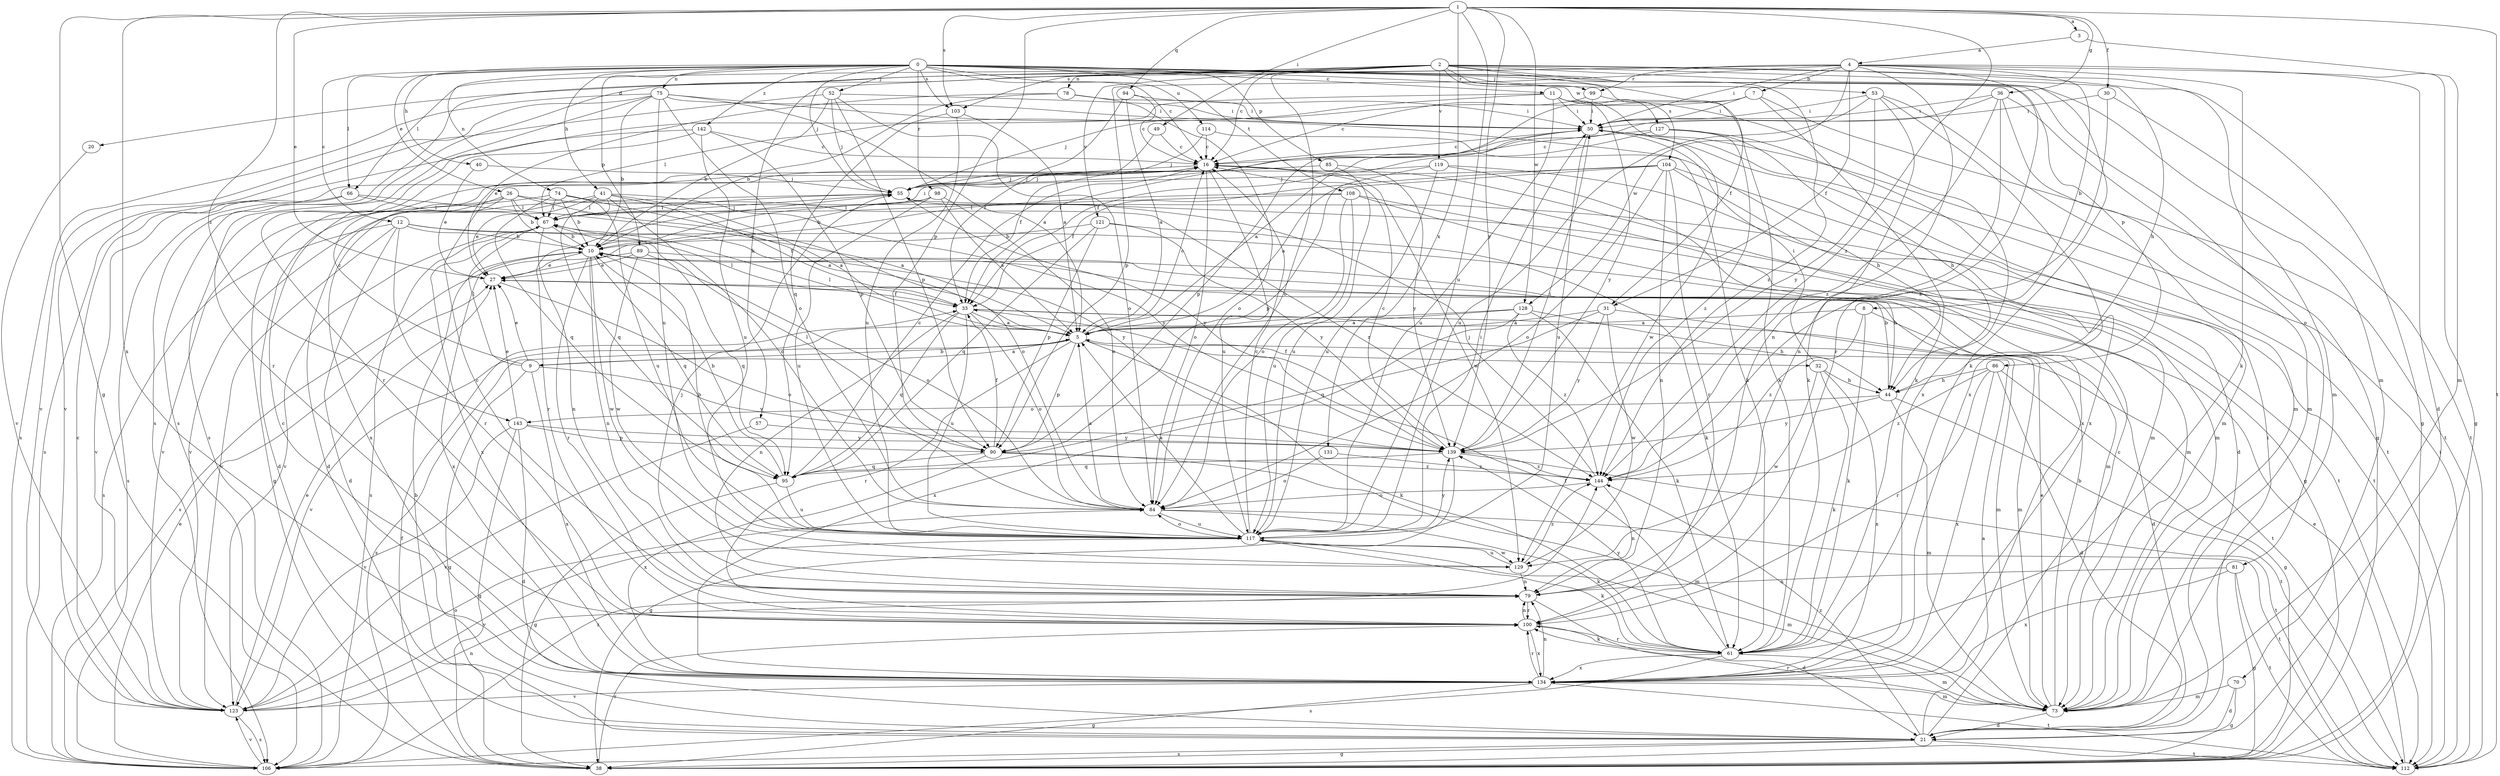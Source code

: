 strict digraph  {
0;
1;
2;
3;
4;
5;
7;
8;
9;
10;
11;
12;
16;
20;
21;
26;
27;
30;
31;
32;
33;
36;
38;
40;
41;
44;
49;
50;
52;
53;
55;
57;
61;
66;
67;
70;
73;
74;
75;
78;
79;
81;
84;
85;
86;
89;
90;
94;
95;
98;
99;
100;
103;
104;
106;
108;
112;
114;
117;
119;
121;
123;
127;
128;
129;
131;
134;
139;
142;
143;
144;
0 -> 11  [label=c];
0 -> 12  [label=c];
0 -> 16  [label=c];
0 -> 26  [label=e];
0 -> 40  [label=h];
0 -> 41  [label=h];
0 -> 52  [label=j];
0 -> 53  [label=j];
0 -> 55  [label=j];
0 -> 66  [label=l];
0 -> 70  [label=m];
0 -> 74  [label=n];
0 -> 75  [label=n];
0 -> 81  [label=o];
0 -> 85  [label=p];
0 -> 86  [label=p];
0 -> 89  [label=p];
0 -> 98  [label=r];
0 -> 103  [label=s];
0 -> 108  [label=t];
0 -> 114  [label=u];
0 -> 127  [label=w];
0 -> 142  [label=z];
1 -> 3  [label=a];
1 -> 27  [label=e];
1 -> 30  [label=f];
1 -> 36  [label=g];
1 -> 38  [label=g];
1 -> 49  [label=i];
1 -> 90  [label=p];
1 -> 94  [label=q];
1 -> 103  [label=s];
1 -> 112  [label=t];
1 -> 117  [label=u];
1 -> 128  [label=w];
1 -> 131  [label=x];
1 -> 134  [label=x];
1 -> 139  [label=y];
1 -> 143  [label=z];
1 -> 144  [label=z];
2 -> 16  [label=c];
2 -> 31  [label=f];
2 -> 38  [label=g];
2 -> 44  [label=h];
2 -> 57  [label=k];
2 -> 61  [label=k];
2 -> 66  [label=l];
2 -> 73  [label=m];
2 -> 78  [label=n];
2 -> 84  [label=o];
2 -> 99  [label=r];
2 -> 103  [label=s];
2 -> 104  [label=s];
2 -> 106  [label=s];
2 -> 119  [label=v];
2 -> 121  [label=v];
2 -> 144  [label=z];
3 -> 4  [label=a];
3 -> 73  [label=m];
4 -> 7  [label=b];
4 -> 8  [label=b];
4 -> 20  [label=d];
4 -> 21  [label=d];
4 -> 31  [label=f];
4 -> 38  [label=g];
4 -> 50  [label=i];
4 -> 61  [label=k];
4 -> 79  [label=n];
4 -> 90  [label=p];
4 -> 99  [label=r];
4 -> 100  [label=r];
4 -> 106  [label=s];
4 -> 128  [label=w];
5 -> 9  [label=b];
5 -> 16  [label=c];
5 -> 32  [label=f];
5 -> 61  [label=k];
5 -> 67  [label=l];
5 -> 90  [label=p];
5 -> 100  [label=r];
5 -> 106  [label=s];
7 -> 33  [label=f];
7 -> 50  [label=i];
7 -> 55  [label=j];
7 -> 61  [label=k];
7 -> 112  [label=t];
8 -> 5  [label=a];
8 -> 21  [label=d];
8 -> 61  [label=k];
8 -> 144  [label=z];
9 -> 5  [label=a];
9 -> 16  [label=c];
9 -> 27  [label=e];
9 -> 38  [label=g];
9 -> 67  [label=l];
9 -> 134  [label=x];
9 -> 139  [label=y];
10 -> 27  [label=e];
10 -> 50  [label=i];
10 -> 79  [label=n];
10 -> 84  [label=o];
10 -> 95  [label=q];
10 -> 100  [label=r];
10 -> 129  [label=w];
10 -> 134  [label=x];
11 -> 50  [label=i];
11 -> 67  [label=l];
11 -> 106  [label=s];
11 -> 117  [label=u];
11 -> 129  [label=w];
11 -> 134  [label=x];
11 -> 139  [label=y];
12 -> 10  [label=b];
12 -> 21  [label=d];
12 -> 73  [label=m];
12 -> 100  [label=r];
12 -> 106  [label=s];
12 -> 123  [label=v];
12 -> 139  [label=y];
16 -> 55  [label=j];
16 -> 73  [label=m];
16 -> 84  [label=o];
16 -> 117  [label=u];
16 -> 129  [label=w];
20 -> 123  [label=v];
21 -> 5  [label=a];
21 -> 10  [label=b];
21 -> 16  [label=c];
21 -> 38  [label=g];
21 -> 50  [label=i];
21 -> 106  [label=s];
21 -> 112  [label=t];
21 -> 144  [label=z];
26 -> 5  [label=a];
26 -> 10  [label=b];
26 -> 21  [label=d];
26 -> 38  [label=g];
26 -> 67  [label=l];
26 -> 134  [label=x];
26 -> 144  [label=z];
27 -> 33  [label=f];
27 -> 84  [label=o];
30 -> 50  [label=i];
30 -> 112  [label=t];
30 -> 144  [label=z];
31 -> 5  [label=a];
31 -> 73  [label=m];
31 -> 95  [label=q];
31 -> 129  [label=w];
31 -> 139  [label=y];
32 -> 44  [label=h];
32 -> 50  [label=i];
32 -> 61  [label=k];
32 -> 129  [label=w];
32 -> 134  [label=x];
33 -> 5  [label=a];
33 -> 67  [label=l];
33 -> 73  [label=m];
33 -> 79  [label=n];
33 -> 84  [label=o];
33 -> 95  [label=q];
33 -> 112  [label=t];
33 -> 117  [label=u];
36 -> 33  [label=f];
36 -> 38  [label=g];
36 -> 50  [label=i];
36 -> 73  [label=m];
36 -> 79  [label=n];
36 -> 144  [label=z];
38 -> 33  [label=f];
38 -> 100  [label=r];
40 -> 27  [label=e];
40 -> 55  [label=j];
41 -> 5  [label=a];
41 -> 21  [label=d];
41 -> 27  [label=e];
41 -> 33  [label=f];
41 -> 67  [label=l];
41 -> 84  [label=o];
41 -> 95  [label=q];
41 -> 139  [label=y];
44 -> 10  [label=b];
44 -> 73  [label=m];
44 -> 112  [label=t];
44 -> 139  [label=y];
44 -> 143  [label=o];
49 -> 16  [label=c];
49 -> 33  [label=f];
50 -> 16  [label=c];
50 -> 90  [label=p];
50 -> 112  [label=t];
50 -> 117  [label=u];
52 -> 10  [label=b];
52 -> 50  [label=i];
52 -> 55  [label=j];
52 -> 84  [label=o];
52 -> 90  [label=p];
52 -> 123  [label=v];
53 -> 50  [label=i];
53 -> 61  [label=k];
53 -> 73  [label=m];
53 -> 117  [label=u];
53 -> 134  [label=x];
53 -> 139  [label=y];
55 -> 67  [label=l];
55 -> 100  [label=r];
55 -> 112  [label=t];
55 -> 123  [label=v];
55 -> 139  [label=y];
57 -> 123  [label=v];
57 -> 139  [label=y];
61 -> 33  [label=f];
61 -> 73  [label=m];
61 -> 100  [label=r];
61 -> 106  [label=s];
61 -> 134  [label=x];
61 -> 139  [label=y];
66 -> 5  [label=a];
66 -> 67  [label=l];
66 -> 106  [label=s];
66 -> 123  [label=v];
67 -> 10  [label=b];
67 -> 55  [label=j];
67 -> 79  [label=n];
67 -> 106  [label=s];
67 -> 123  [label=v];
67 -> 134  [label=x];
70 -> 21  [label=d];
70 -> 38  [label=g];
70 -> 73  [label=m];
73 -> 10  [label=b];
73 -> 21  [label=d];
73 -> 27  [label=e];
73 -> 100  [label=r];
74 -> 10  [label=b];
74 -> 67  [label=l];
74 -> 84  [label=o];
74 -> 95  [label=q];
74 -> 112  [label=t];
74 -> 117  [label=u];
74 -> 123  [label=v];
75 -> 5  [label=a];
75 -> 10  [label=b];
75 -> 50  [label=i];
75 -> 61  [label=k];
75 -> 84  [label=o];
75 -> 100  [label=r];
75 -> 106  [label=s];
75 -> 117  [label=u];
75 -> 123  [label=v];
78 -> 10  [label=b];
78 -> 27  [label=e];
78 -> 50  [label=i];
78 -> 84  [label=o];
79 -> 16  [label=c];
79 -> 21  [label=d];
79 -> 55  [label=j];
79 -> 100  [label=r];
81 -> 38  [label=g];
81 -> 79  [label=n];
81 -> 112  [label=t];
81 -> 134  [label=x];
84 -> 5  [label=a];
84 -> 61  [label=k];
84 -> 112  [label=t];
84 -> 117  [label=u];
85 -> 55  [label=j];
85 -> 117  [label=u];
85 -> 139  [label=y];
86 -> 21  [label=d];
86 -> 38  [label=g];
86 -> 44  [label=h];
86 -> 100  [label=r];
86 -> 134  [label=x];
86 -> 144  [label=z];
89 -> 27  [label=e];
89 -> 44  [label=h];
89 -> 95  [label=q];
89 -> 106  [label=s];
89 -> 129  [label=w];
90 -> 33  [label=f];
90 -> 67  [label=l];
90 -> 73  [label=m];
90 -> 95  [label=q];
90 -> 134  [label=x];
90 -> 144  [label=z];
94 -> 5  [label=a];
94 -> 16  [label=c];
94 -> 33  [label=f];
94 -> 50  [label=i];
95 -> 10  [label=b];
95 -> 16  [label=c];
95 -> 38  [label=g];
95 -> 117  [label=u];
98 -> 5  [label=a];
98 -> 10  [label=b];
98 -> 67  [label=l];
98 -> 84  [label=o];
98 -> 117  [label=u];
99 -> 16  [label=c];
99 -> 50  [label=i];
99 -> 61  [label=k];
100 -> 61  [label=k];
100 -> 79  [label=n];
100 -> 134  [label=x];
103 -> 5  [label=a];
103 -> 95  [label=q];
103 -> 117  [label=u];
104 -> 5  [label=a];
104 -> 21  [label=d];
104 -> 33  [label=f];
104 -> 55  [label=j];
104 -> 79  [label=n];
104 -> 84  [label=o];
104 -> 100  [label=r];
104 -> 134  [label=x];
106 -> 27  [label=e];
106 -> 123  [label=v];
106 -> 144  [label=z];
108 -> 27  [label=e];
108 -> 38  [label=g];
108 -> 67  [label=l];
108 -> 73  [label=m];
108 -> 84  [label=o];
108 -> 117  [label=u];
112 -> 27  [label=e];
112 -> 50  [label=i];
114 -> 16  [label=c];
114 -> 44  [label=h];
114 -> 55  [label=j];
117 -> 5  [label=a];
117 -> 10  [label=b];
117 -> 16  [label=c];
117 -> 50  [label=i];
117 -> 61  [label=k];
117 -> 73  [label=m];
117 -> 84  [label=o];
117 -> 123  [label=v];
117 -> 129  [label=w];
117 -> 139  [label=y];
119 -> 55  [label=j];
119 -> 73  [label=m];
119 -> 90  [label=p];
119 -> 117  [label=u];
119 -> 134  [label=x];
121 -> 10  [label=b];
121 -> 61  [label=k];
121 -> 90  [label=p];
121 -> 95  [label=q];
121 -> 139  [label=y];
123 -> 16  [label=c];
123 -> 27  [label=e];
123 -> 79  [label=n];
123 -> 84  [label=o];
123 -> 106  [label=s];
127 -> 5  [label=a];
127 -> 16  [label=c];
127 -> 44  [label=h];
127 -> 73  [label=m];
127 -> 144  [label=z];
128 -> 5  [label=a];
128 -> 44  [label=h];
128 -> 61  [label=k];
128 -> 123  [label=v];
128 -> 134  [label=x];
128 -> 144  [label=z];
129 -> 79  [label=n];
129 -> 117  [label=u];
129 -> 144  [label=z];
131 -> 84  [label=o];
131 -> 144  [label=z];
134 -> 16  [label=c];
134 -> 38  [label=g];
134 -> 73  [label=m];
134 -> 79  [label=n];
134 -> 100  [label=r];
134 -> 112  [label=t];
134 -> 123  [label=v];
139 -> 16  [label=c];
139 -> 38  [label=g];
139 -> 50  [label=i];
139 -> 95  [label=q];
139 -> 112  [label=t];
139 -> 144  [label=z];
142 -> 16  [label=c];
142 -> 90  [label=p];
142 -> 100  [label=r];
142 -> 106  [label=s];
142 -> 117  [label=u];
143 -> 21  [label=d];
143 -> 27  [label=e];
143 -> 38  [label=g];
143 -> 90  [label=p];
143 -> 123  [label=v];
143 -> 139  [label=y];
144 -> 55  [label=j];
144 -> 79  [label=n];
144 -> 84  [label=o];
}
